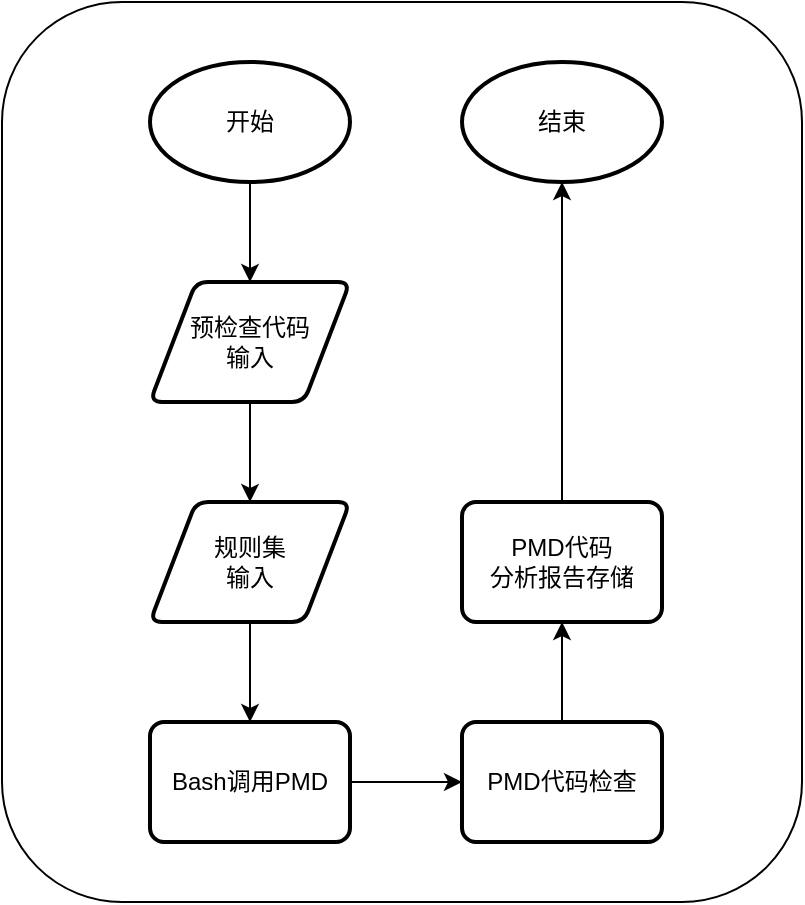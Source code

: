 <mxfile version="21.4.0" type="github">
  <diagram name="第 1 页" id="TV5158z8VS45f2kZdivl">
    <mxGraphModel dx="1342" dy="623" grid="1" gridSize="10" guides="1" tooltips="1" connect="1" arrows="1" fold="1" page="1" pageScale="1" pageWidth="827" pageHeight="1169" math="0" shadow="0">
      <root>
        <mxCell id="0" />
        <mxCell id="1" parent="0" />
        <mxCell id="yK53HvuVZMFZVqexLScC-17" value="" style="rounded=1;whiteSpace=wrap;html=1;" vertex="1" parent="1">
          <mxGeometry x="290" y="110" width="400" height="450" as="geometry" />
        </mxCell>
        <mxCell id="yK53HvuVZMFZVqexLScC-3" value="" style="edgeStyle=orthogonalEdgeStyle;rounded=0;orthogonalLoop=1;jettySize=auto;html=1;entryX=0.5;entryY=0;entryDx=0;entryDy=0;" edge="1" parent="1" source="yK53HvuVZMFZVqexLScC-1" target="yK53HvuVZMFZVqexLScC-4">
          <mxGeometry relative="1" as="geometry">
            <mxPoint x="414" y="250" as="targetPoint" />
          </mxGeometry>
        </mxCell>
        <mxCell id="yK53HvuVZMFZVqexLScC-1" value="开始" style="strokeWidth=2;html=1;shape=mxgraph.flowchart.start_1;whiteSpace=wrap;" vertex="1" parent="1">
          <mxGeometry x="364" y="140" width="100" height="60" as="geometry" />
        </mxCell>
        <mxCell id="yK53HvuVZMFZVqexLScC-6" value="" style="edgeStyle=orthogonalEdgeStyle;rounded=0;orthogonalLoop=1;jettySize=auto;html=1;" edge="1" parent="1" source="yK53HvuVZMFZVqexLScC-4" target="yK53HvuVZMFZVqexLScC-5">
          <mxGeometry relative="1" as="geometry" />
        </mxCell>
        <mxCell id="yK53HvuVZMFZVqexLScC-4" value="预检查代码&lt;br&gt;输入" style="shape=parallelogram;html=1;strokeWidth=2;perimeter=parallelogramPerimeter;whiteSpace=wrap;rounded=1;arcSize=12;size=0.23;" vertex="1" parent="1">
          <mxGeometry x="364" y="250" width="100" height="60" as="geometry" />
        </mxCell>
        <mxCell id="yK53HvuVZMFZVqexLScC-8" value="" style="edgeStyle=orthogonalEdgeStyle;rounded=0;orthogonalLoop=1;jettySize=auto;html=1;" edge="1" parent="1" source="yK53HvuVZMFZVqexLScC-5" target="yK53HvuVZMFZVqexLScC-7">
          <mxGeometry relative="1" as="geometry" />
        </mxCell>
        <mxCell id="yK53HvuVZMFZVqexLScC-5" value="规则集&lt;br&gt;输入" style="shape=parallelogram;html=1;strokeWidth=2;perimeter=parallelogramPerimeter;whiteSpace=wrap;rounded=1;arcSize=12;size=0.23;" vertex="1" parent="1">
          <mxGeometry x="364" y="360" width="100" height="60" as="geometry" />
        </mxCell>
        <mxCell id="yK53HvuVZMFZVqexLScC-10" value="" style="edgeStyle=orthogonalEdgeStyle;rounded=0;orthogonalLoop=1;jettySize=auto;html=1;" edge="1" parent="1" source="yK53HvuVZMFZVqexLScC-7" target="yK53HvuVZMFZVqexLScC-9">
          <mxGeometry relative="1" as="geometry" />
        </mxCell>
        <mxCell id="yK53HvuVZMFZVqexLScC-7" value="Bash调用PMD" style="rounded=1;whiteSpace=wrap;html=1;absoluteArcSize=1;arcSize=14;strokeWidth=2;" vertex="1" parent="1">
          <mxGeometry x="364" y="470" width="100" height="60" as="geometry" />
        </mxCell>
        <mxCell id="yK53HvuVZMFZVqexLScC-15" value="" style="edgeStyle=orthogonalEdgeStyle;rounded=0;orthogonalLoop=1;jettySize=auto;html=1;" edge="1" parent="1" source="yK53HvuVZMFZVqexLScC-9" target="yK53HvuVZMFZVqexLScC-14">
          <mxGeometry relative="1" as="geometry" />
        </mxCell>
        <mxCell id="yK53HvuVZMFZVqexLScC-9" value="PMD代码检查" style="rounded=1;whiteSpace=wrap;html=1;absoluteArcSize=1;arcSize=14;strokeWidth=2;" vertex="1" parent="1">
          <mxGeometry x="520" y="470" width="100" height="60" as="geometry" />
        </mxCell>
        <mxCell id="yK53HvuVZMFZVqexLScC-11" value="结束" style="strokeWidth=2;html=1;shape=mxgraph.flowchart.start_1;whiteSpace=wrap;" vertex="1" parent="1">
          <mxGeometry x="520" y="140" width="100" height="60" as="geometry" />
        </mxCell>
        <mxCell id="yK53HvuVZMFZVqexLScC-16" value="" style="edgeStyle=orthogonalEdgeStyle;rounded=0;orthogonalLoop=1;jettySize=auto;html=1;" edge="1" parent="1" source="yK53HvuVZMFZVqexLScC-14" target="yK53HvuVZMFZVqexLScC-11">
          <mxGeometry relative="1" as="geometry" />
        </mxCell>
        <mxCell id="yK53HvuVZMFZVqexLScC-14" value="PMD代码&lt;br&gt;分析报告存储" style="rounded=1;whiteSpace=wrap;html=1;absoluteArcSize=1;arcSize=14;strokeWidth=2;" vertex="1" parent="1">
          <mxGeometry x="520" y="360" width="100" height="60" as="geometry" />
        </mxCell>
      </root>
    </mxGraphModel>
  </diagram>
</mxfile>

